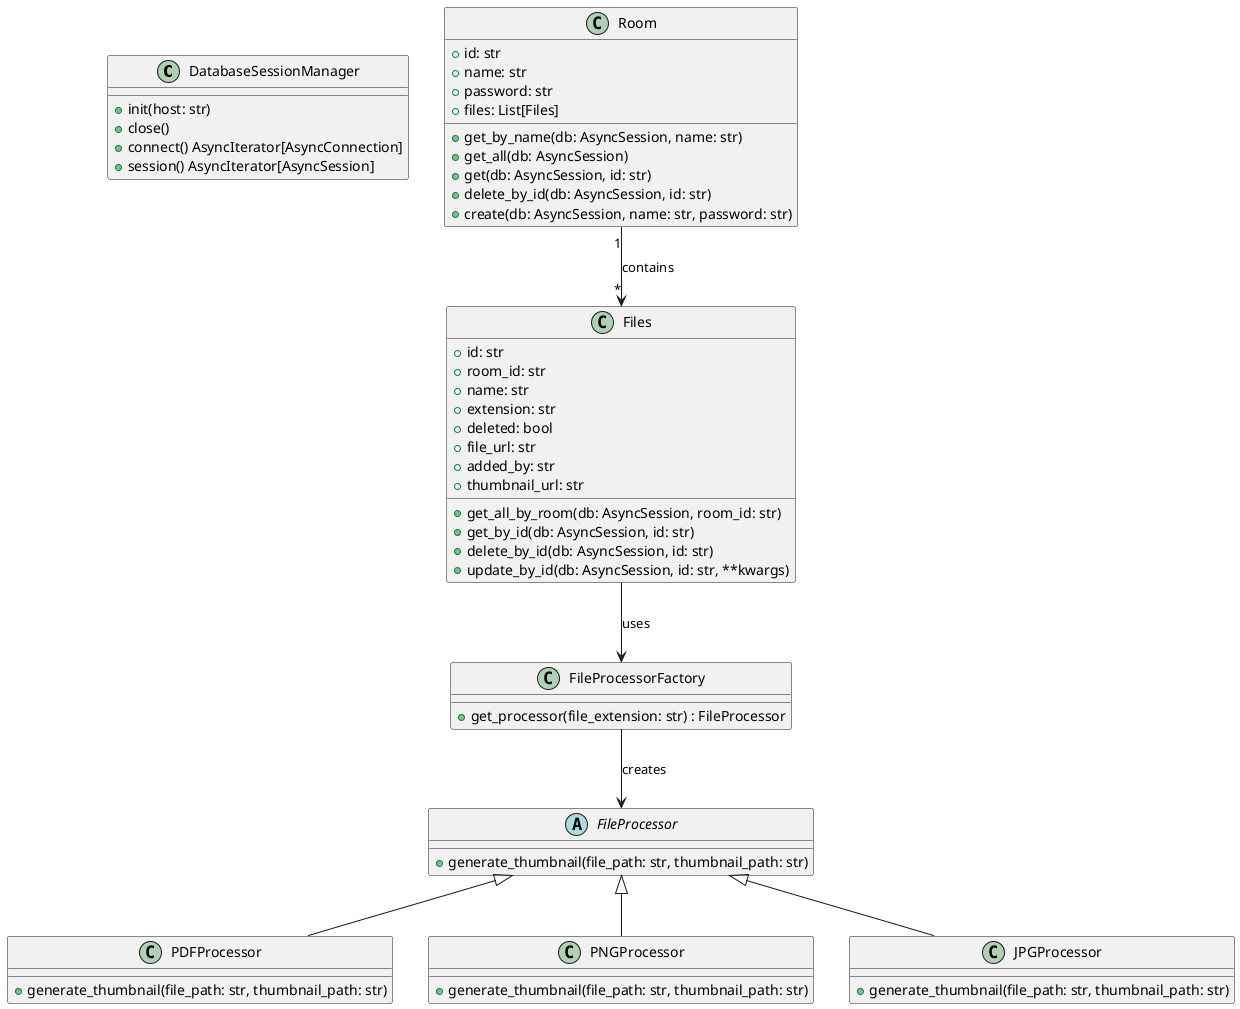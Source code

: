 @startuml class_diagram
class DatabaseSessionManager {
    +init(host: str)
    +close()
    +connect() AsyncIterator[AsyncConnection]
    +session() AsyncIterator[AsyncSession]
}

class Room {
    +id: str
    +name: str
    +password: str
    +files: List[Files]
    +get_by_name(db: AsyncSession, name: str)
    +get_all(db: AsyncSession)
    +get(db: AsyncSession, id: str)
    +delete_by_id(db: AsyncSession, id: str)
    +create(db: AsyncSession, name: str, password: str)
}

class Files {
    +id: str
    +room_id: str
    +name: str
    +extension: str
    +deleted: bool
    +file_url: str
    +added_by: str
    +thumbnail_url: str
    +get_all_by_room(db: AsyncSession, room_id: str)
    +get_by_id(db: AsyncSession, id: str)
    +delete_by_id(db: AsyncSession, id: str)
    +update_by_id(db: AsyncSession, id: str, **kwargs)
}

abstract class FileProcessor {
    +generate_thumbnail(file_path: str, thumbnail_path: str)
}

class PDFProcessor {
    +generate_thumbnail(file_path: str, thumbnail_path: str)
}

class PNGProcessor {
    +generate_thumbnail(file_path: str, thumbnail_path: str)
}

class JPGProcessor {
    +generate_thumbnail(file_path: str, thumbnail_path: str)
}

class FileProcessorFactory {
    +get_processor(file_extension: str) : FileProcessor
}

Room "1" --> "*" Files : contains
FileProcessor <|-- PDFProcessor
FileProcessor <|-- PNGProcessor
FileProcessor <|-- JPGProcessor
FileProcessorFactory --> FileProcessor : creates
Files --> FileProcessorFactory : uses
@enduml
